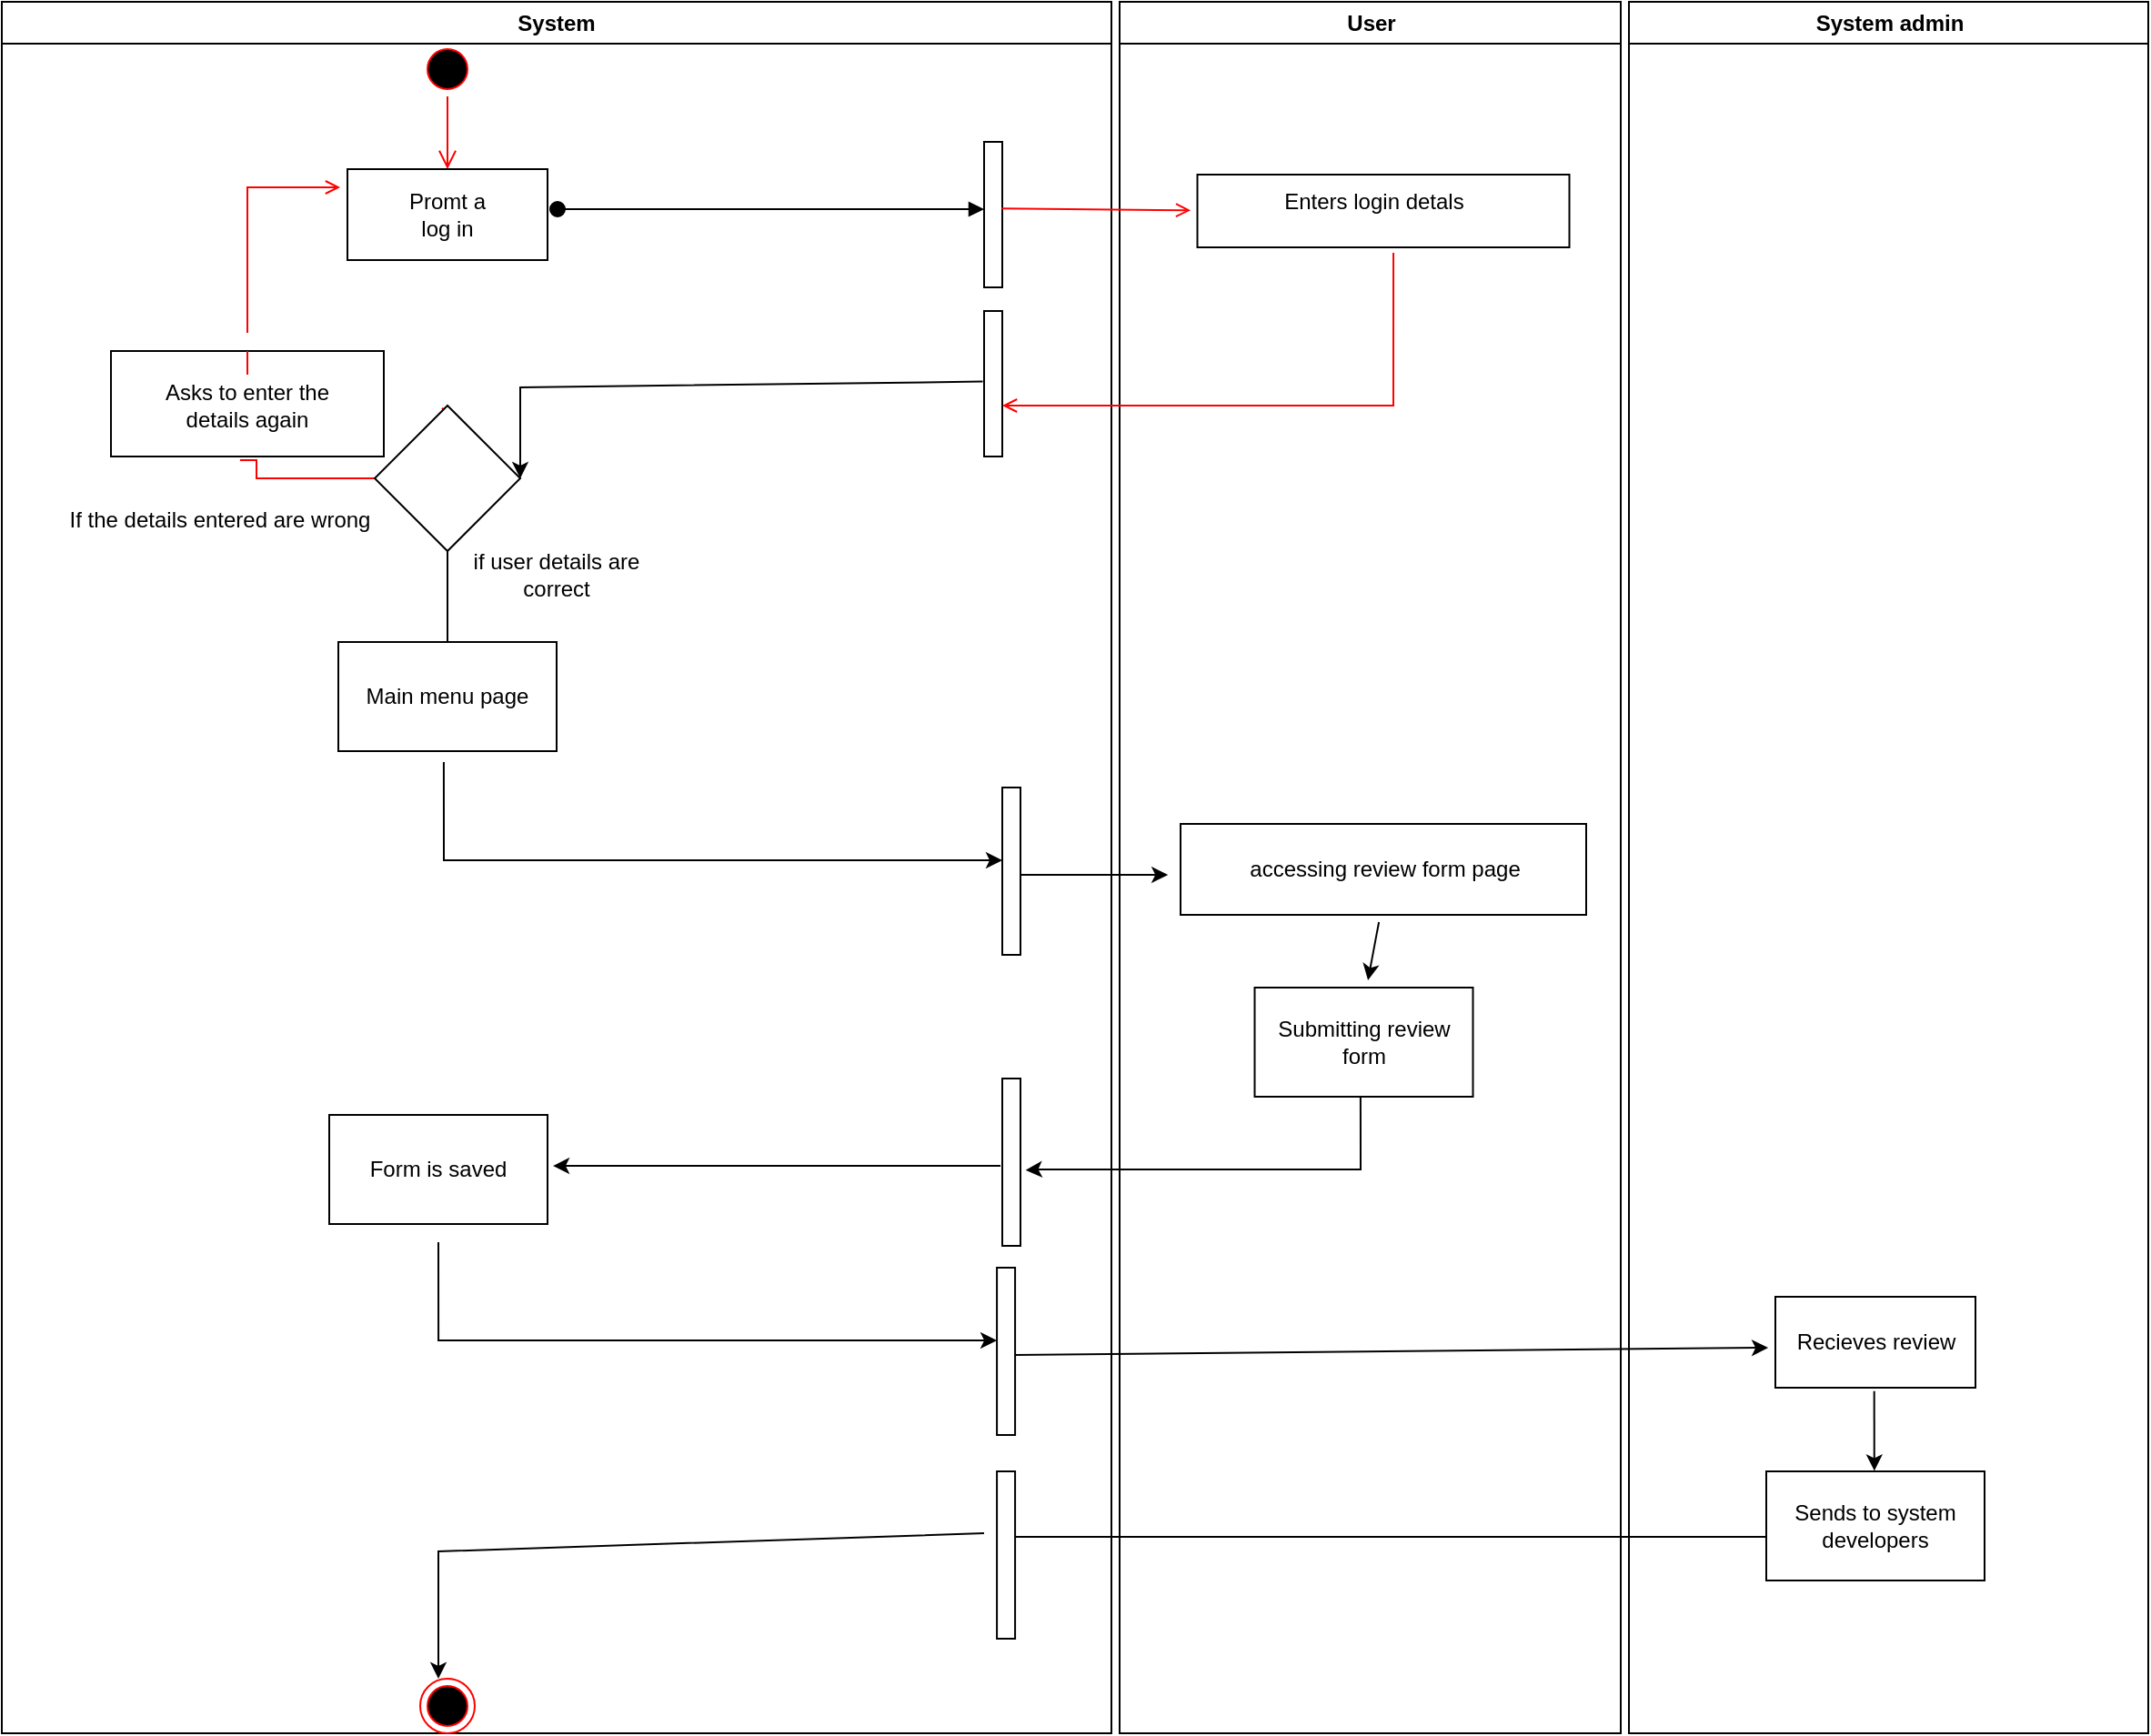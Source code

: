 <mxfile version="16.6.4" type="device"><diagram name="Page-1" id="e7e014a7-5840-1c2e-5031-d8a46d1fe8dd"><mxGraphModel dx="3467" dy="1011" grid="1" gridSize="10" guides="1" tooltips="1" connect="1" arrows="1" fold="1" page="1" pageScale="1" pageWidth="1169" pageHeight="826" background="none" math="0" shadow="0"><root><mxCell id="0"/><mxCell id="1" parent="0"/><mxCell id="2" value="System" style="swimlane;whiteSpace=wrap" parent="1" vertex="1"><mxGeometry x="-170" y="128" width="610" height="952" as="geometry"/></mxCell><mxCell id="5" value="" style="ellipse;shape=startState;fillColor=#000000;strokeColor=#ff0000;" parent="2" vertex="1"><mxGeometry x="230" y="22" width="30" height="30" as="geometry"/></mxCell><mxCell id="6" value="" style="edgeStyle=elbowEdgeStyle;elbow=horizontal;verticalAlign=bottom;endArrow=open;endSize=8;strokeColor=#FF0000;endFill=1;rounded=0" parent="2" source="5" target="7" edge="1"><mxGeometry x="230" y="22" as="geometry"><mxPoint x="245" y="92" as="targetPoint"/></mxGeometry></mxCell><mxCell id="7" value="" style="" parent="2" vertex="1"><mxGeometry x="190" y="92" width="110" height="50" as="geometry"/></mxCell><mxCell id="11" value="" style="endArrow=open;strokeColor=#FF0000;endFill=1;rounded=0" parent="2" edge="1"><mxGeometry relative="1" as="geometry"><mxPoint x="245" y="227" as="sourcePoint"/><mxPoint x="250" y="227" as="targetPoint"/></mxGeometry></mxCell><mxCell id="12" value="" style="edgeStyle=elbowEdgeStyle;elbow=horizontal;strokeColor=#FF0000;endArrow=open;endFill=1;rounded=0;startArrow=none;entryX=-0.036;entryY=0.52;entryDx=0;entryDy=0;entryPerimeter=0;" parent="2" edge="1"><mxGeometry width="100" height="100" relative="1" as="geometry"><mxPoint x="135" y="182" as="sourcePoint"/><mxPoint x="186.04" y="102" as="targetPoint"/><Array as="points"><mxPoint x="135" y="162"/></Array></mxGeometry></mxCell><mxCell id="u9J0a_3CoBqxd0LgdTPv-42" value="" style="html=1;points=[];perimeter=orthogonalPerimeter;" vertex="1" parent="2"><mxGeometry x="540" y="77" width="10" height="80" as="geometry"/></mxCell><mxCell id="u9J0a_3CoBqxd0LgdTPv-43" value="" style="html=1;verticalAlign=bottom;startArrow=oval;endArrow=block;startSize=8;rounded=0;" edge="1" target="u9J0a_3CoBqxd0LgdTPv-42" parent="2"><mxGeometry relative="1" as="geometry"><mxPoint x="305.5" y="114" as="sourcePoint"/></mxGeometry></mxCell><mxCell id="u9J0a_3CoBqxd0LgdTPv-45" value="" style="" vertex="1" parent="2"><mxGeometry x="60" y="192" width="150" height="58" as="geometry"/></mxCell><mxCell id="u9J0a_3CoBqxd0LgdTPv-48" value="" style="edgeStyle=elbowEdgeStyle;elbow=horizontal;strokeColor=#FF0000;endArrow=none;endFill=1;rounded=0;startArrow=none;" edge="1" parent="2" source="u9J0a_3CoBqxd0LgdTPv-47"><mxGeometry width="100" height="100" relative="1" as="geometry"><mxPoint x="265" y="444" as="sourcePoint"/><mxPoint x="135" y="205" as="targetPoint"/><Array as="points"/></mxGeometry></mxCell><mxCell id="u9J0a_3CoBqxd0LgdTPv-47" value="Asks to enter the details again" style="text;html=1;strokeColor=none;fillColor=none;align=center;verticalAlign=middle;whiteSpace=wrap;rounded=0;fontFamily=Helvetica;fontSize=12;fontColor=rgb(0, 0, 0);" vertex="1" parent="2"><mxGeometry x="70" y="192" width="130" height="60" as="geometry"/></mxCell><mxCell id="u9J0a_3CoBqxd0LgdTPv-49" value="" style="edgeStyle=elbowEdgeStyle;elbow=horizontal;strokeColor=#FF0000;endArrow=none;endFill=1;rounded=0;entryX=0.473;entryY=1.034;entryDx=0;entryDy=0;entryPerimeter=0;exitX=0;exitY=0.5;exitDx=0;exitDy=0;" edge="1" parent="2" source="u9J0a_3CoBqxd0LgdTPv-54" target="u9J0a_3CoBqxd0LgdTPv-45"><mxGeometry width="100" height="100" relative="1" as="geometry"><mxPoint x="180" y="376" as="sourcePoint"/><mxPoint x="155" y="333" as="targetPoint"/><Array as="points"><mxPoint x="140" y="292"/><mxPoint x="135" y="376"/></Array></mxGeometry></mxCell><mxCell id="u9J0a_3CoBqxd0LgdTPv-50" value="Promt a log in " style="text;html=1;strokeColor=none;fillColor=none;align=center;verticalAlign=middle;whiteSpace=wrap;rounded=0;fontFamily=Helvetica;fontSize=12;fontColor=rgb(0, 0, 0);" vertex="1" parent="2"><mxGeometry x="215" y="102" width="60" height="30" as="geometry"/></mxCell><mxCell id="u9J0a_3CoBqxd0LgdTPv-54" value="" style="rhombus;whiteSpace=wrap;html=1;fontFamily=Helvetica;fontSize=12;fontColor=rgb(0, 0, 0);strokeColor=rgb(0, 0, 0);fillColor=rgb(255, 255, 255);" vertex="1" parent="2"><mxGeometry x="205" y="222" width="80" height="80" as="geometry"/></mxCell><mxCell id="u9J0a_3CoBqxd0LgdTPv-55" value="" style="html=1;points=[];perimeter=orthogonalPerimeter;fontFamily=Helvetica;fontSize=12;fontColor=rgb(0, 0, 0);strokeColor=rgb(0, 0, 0);fillColor=rgb(255, 255, 255);" vertex="1" parent="2"><mxGeometry x="540" y="170" width="10" height="80" as="geometry"/></mxCell><mxCell id="38" value="" style="ellipse;shape=endState;fillColor=#000000;strokeColor=#ff0000" parent="2" vertex="1"><mxGeometry x="230" y="922" width="30" height="30" as="geometry"/></mxCell><mxCell id="u9J0a_3CoBqxd0LgdTPv-60" value="Main menu page " style="rounded=0;whiteSpace=wrap;html=1;fontFamily=Helvetica;fontSize=12;fontColor=rgb(0, 0, 0);strokeColor=rgb(0, 0, 0);fillColor=rgb(255, 255, 255);" vertex="1" parent="2"><mxGeometry x="185" y="352" width="120" height="60" as="geometry"/></mxCell><mxCell id="u9J0a_3CoBqxd0LgdTPv-64" value="" style="endArrow=classic;html=1;rounded=0;fontFamily=Helvetica;fontSize=12;fontColor=rgb(0, 0, 0);entryX=1;entryY=0.5;entryDx=0;entryDy=0;exitX=-0.073;exitY=0.485;exitDx=0;exitDy=0;exitPerimeter=0;" edge="1" parent="2" source="u9J0a_3CoBqxd0LgdTPv-55" target="u9J0a_3CoBqxd0LgdTPv-54"><mxGeometry width="50" height="50" relative="1" as="geometry"><mxPoint x="480" y="282" as="sourcePoint"/><mxPoint x="530" y="232" as="targetPoint"/><Array as="points"><mxPoint x="285" y="212"/></Array></mxGeometry></mxCell><mxCell id="u9J0a_3CoBqxd0LgdTPv-65" value="If the details entered are wrong " style="text;html=1;strokeColor=none;fillColor=none;align=center;verticalAlign=middle;whiteSpace=wrap;rounded=0;fontFamily=Helvetica;fontSize=12;fontColor=rgb(0, 0, 0);" vertex="1" parent="2"><mxGeometry x="35" y="270" width="170" height="30" as="geometry"/></mxCell><mxCell id="u9J0a_3CoBqxd0LgdTPv-66" value="if user details are correct" style="text;html=1;strokeColor=none;fillColor=none;align=center;verticalAlign=middle;whiteSpace=wrap;rounded=0;fontFamily=Helvetica;fontSize=12;fontColor=rgb(0, 0, 0);" vertex="1" parent="2"><mxGeometry x="250" y="300" width="110" height="30" as="geometry"/></mxCell><mxCell id="u9J0a_3CoBqxd0LgdTPv-75" value="Form is saved " style="rounded=0;whiteSpace=wrap;html=1;fontFamily=Helvetica;fontSize=12;fontColor=rgb(0, 0, 0);strokeColor=rgb(0, 0, 0);fillColor=rgb(255, 255, 255);" vertex="1" parent="2"><mxGeometry x="180" y="612" width="120" height="60" as="geometry"/></mxCell><mxCell id="u9J0a_3CoBqxd0LgdTPv-76" value="" style="html=1;points=[];perimeter=orthogonalPerimeter;fontFamily=Helvetica;fontSize=12;fontColor=rgb(0, 0, 0);strokeColor=rgb(0, 0, 0);fillColor=rgb(255, 255, 255);" vertex="1" parent="2"><mxGeometry x="550" y="432" width="10" height="92" as="geometry"/></mxCell><mxCell id="u9J0a_3CoBqxd0LgdTPv-79" value="" style="endArrow=classic;html=1;rounded=0;fontFamily=Helvetica;fontSize=12;fontColor=rgb(0, 0, 0);exitX=0.483;exitY=1.1;exitDx=0;exitDy=0;exitPerimeter=0;" edge="1" parent="2" source="u9J0a_3CoBqxd0LgdTPv-60" target="u9J0a_3CoBqxd0LgdTPv-76"><mxGeometry width="50" height="50" relative="1" as="geometry"><mxPoint x="240" y="462" as="sourcePoint"/><mxPoint x="530" y="462" as="targetPoint"/><Array as="points"><mxPoint x="243" y="472"/></Array></mxGeometry></mxCell><mxCell id="u9J0a_3CoBqxd0LgdTPv-86" value="" style="html=1;points=[];perimeter=orthogonalPerimeter;fontFamily=Helvetica;fontSize=12;fontColor=rgb(0, 0, 0);strokeColor=rgb(0, 0, 0);fillColor=rgb(255, 255, 255);" vertex="1" parent="2"><mxGeometry x="547.04" y="696" width="10" height="92" as="geometry"/></mxCell><mxCell id="u9J0a_3CoBqxd0LgdTPv-87" value="" style="endArrow=classic;html=1;rounded=0;fontFamily=Helvetica;fontSize=12;fontColor=rgb(0, 0, 0);exitX=0.483;exitY=1.1;exitDx=0;exitDy=0;exitPerimeter=0;" edge="1" parent="2" target="u9J0a_3CoBqxd0LgdTPv-86"><mxGeometry width="50" height="50" relative="1" as="geometry"><mxPoint x="240.0" y="682" as="sourcePoint"/><mxPoint x="697.04" y="598" as="targetPoint"/><Array as="points"><mxPoint x="240.04" y="736"/></Array></mxGeometry></mxCell><mxCell id="u9J0a_3CoBqxd0LgdTPv-88" value="" style="endArrow=classic;html=1;rounded=0;fontFamily=Helvetica;fontSize=12;fontColor=rgb(0, 0, 0);entryX=-0.036;entryY=0.56;entryDx=0;entryDy=0;entryPerimeter=0;" edge="1" parent="2" target="u9J0a_3CoBqxd0LgdTPv-58"><mxGeometry width="50" height="50" relative="1" as="geometry"><mxPoint x="557.04" y="744" as="sourcePoint"/><mxPoint x="638.127" y="744" as="targetPoint"/></mxGeometry></mxCell><mxCell id="3" value="User" style="swimlane;whiteSpace=wrap;startSize=23;" parent="1" vertex="1"><mxGeometry x="444.5" y="128" width="275.5" height="952" as="geometry"/></mxCell><mxCell id="u9J0a_3CoBqxd0LgdTPv-44" value="" style="" vertex="1" parent="3"><mxGeometry x="42.75" y="95" width="204.5" height="40" as="geometry"/></mxCell><mxCell id="u9J0a_3CoBqxd0LgdTPv-51" value="Enters login detals " style="text;html=1;strokeColor=none;fillColor=none;align=center;verticalAlign=middle;whiteSpace=wrap;rounded=0;fontFamily=Helvetica;fontSize=12;fontColor=rgb(0, 0, 0);" vertex="1" parent="3"><mxGeometry x="62.5" y="95" width="154.5" height="30" as="geometry"/></mxCell><mxCell id="u9J0a_3CoBqxd0LgdTPv-70" value="accessing review form page" style="html=1;fontFamily=Helvetica;fontSize=12;fontColor=rgb(0, 0, 0);strokeColor=rgb(0, 0, 0);fillColor=rgb(255, 255, 255);" vertex="1" parent="3"><mxGeometry x="33.5" y="452" width="223" height="50" as="geometry"/></mxCell><mxCell id="u9J0a_3CoBqxd0LgdTPv-74" value="Submitting review form" style="rounded=0;whiteSpace=wrap;html=1;fontFamily=Helvetica;fontSize=12;fontColor=rgb(0, 0, 0);strokeColor=rgb(0, 0, 0);fillColor=rgb(255, 255, 255);" vertex="1" parent="3"><mxGeometry x="74.25" y="542" width="120" height="60" as="geometry"/></mxCell><mxCell id="u9J0a_3CoBqxd0LgdTPv-81" value="" style="endArrow=classic;html=1;rounded=0;fontFamily=Helvetica;fontSize=12;fontColor=rgb(0, 0, 0);exitX=0.489;exitY=1.08;exitDx=0;exitDy=0;exitPerimeter=0;entryX=0.519;entryY=-0.067;entryDx=0;entryDy=0;entryPerimeter=0;" edge="1" parent="3" source="u9J0a_3CoBqxd0LgdTPv-70" target="u9J0a_3CoBqxd0LgdTPv-74"><mxGeometry width="50" height="50" relative="1" as="geometry"><mxPoint x="-154.5" y="482" as="sourcePoint"/><mxPoint x="115.5" y="512" as="targetPoint"/></mxGeometry></mxCell><mxCell id="4" value="System admin" style="swimlane;whiteSpace=wrap" parent="1" vertex="1"><mxGeometry x="724.5" y="128" width="285.5" height="952" as="geometry"/></mxCell><mxCell id="u9J0a_3CoBqxd0LgdTPv-58" value="Recieves review " style="html=1;fontFamily=Helvetica;fontSize=12;fontColor=rgb(0, 0, 0);strokeColor=rgb(0, 0, 0);fillColor=rgb(255, 255, 255);" vertex="1" parent="4"><mxGeometry x="80.5" y="712" width="110" height="50" as="geometry"/></mxCell><mxCell id="u9J0a_3CoBqxd0LgdTPv-61" value="Sends to system developers " style="rounded=0;whiteSpace=wrap;html=1;fontFamily=Helvetica;fontSize=12;fontColor=rgb(0, 0, 0);strokeColor=rgb(0, 0, 0);fillColor=rgb(255, 255, 255);" vertex="1" parent="4"><mxGeometry x="75.5" y="808" width="120" height="60" as="geometry"/></mxCell><mxCell id="u9J0a_3CoBqxd0LgdTPv-89" value="" style="endArrow=classic;html=1;rounded=0;fontFamily=Helvetica;fontSize=12;fontColor=rgb(0, 0, 0);exitX=0.494;exitY=1.038;exitDx=0;exitDy=0;exitPerimeter=0;entryX=0.495;entryY=-0.005;entryDx=0;entryDy=0;entryPerimeter=0;" edge="1" parent="4" source="u9J0a_3CoBqxd0LgdTPv-58" target="u9J0a_3CoBqxd0LgdTPv-61"><mxGeometry width="50" height="50" relative="1" as="geometry"><mxPoint x="-127.453" y="516" as="sourcePoint"/><mxPoint x="-133.47" y="547.98" as="targetPoint"/></mxGeometry></mxCell><mxCell id="20" value="" style="endArrow=open;strokeColor=#FF0000;endFill=1;rounded=0;exitX=0.967;exitY=0.458;exitDx=0;exitDy=0;exitPerimeter=0;entryX=-0.018;entryY=0.492;entryDx=0;entryDy=0;entryPerimeter=0;" parent="1" source="u9J0a_3CoBqxd0LgdTPv-42" target="u9J0a_3CoBqxd0LgdTPv-44" edge="1"><mxGeometry relative="1" as="geometry"><mxPoint x="520" y="290" as="targetPoint"/></mxGeometry></mxCell><mxCell id="u9J0a_3CoBqxd0LgdTPv-56" value="" style="endArrow=open;strokeColor=#FF0000;endFill=1;rounded=0;exitX=0.527;exitY=1.075;exitDx=0;exitDy=0;exitPerimeter=0;" edge="1" parent="1" source="u9J0a_3CoBqxd0LgdTPv-44" target="u9J0a_3CoBqxd0LgdTPv-55"><mxGeometry relative="1" as="geometry"><mxPoint x="85" y="255" as="sourcePoint"/><mxPoint x="85" y="365" as="targetPoint"/><Array as="points"><mxPoint x="595" y="350"/></Array></mxGeometry></mxCell><mxCell id="u9J0a_3CoBqxd0LgdTPv-59" value="" style="endArrow=none;html=1;rounded=0;fontFamily=Helvetica;fontSize=12;fontColor=rgb(0, 0, 0);entryX=0.5;entryY=1;entryDx=0;entryDy=0;" edge="1" parent="1" target="u9J0a_3CoBqxd0LgdTPv-54"><mxGeometry width="50" height="50" relative="1" as="geometry"><mxPoint x="75" y="480" as="sourcePoint"/><mxPoint x="910" y="250" as="targetPoint"/></mxGeometry></mxCell><mxCell id="u9J0a_3CoBqxd0LgdTPv-73" value="" style="endArrow=classic;html=1;rounded=0;fontFamily=Helvetica;fontSize=12;fontColor=rgb(0, 0, 0);startArrow=none;" edge="1" parent="1"><mxGeometry width="50" height="50" relative="1" as="geometry"><mxPoint x="370" y="970" as="sourcePoint"/><mxPoint x="70" y="1050" as="targetPoint"/><Array as="points"><mxPoint x="70" y="980"/></Array></mxGeometry></mxCell><mxCell id="u9J0a_3CoBqxd0LgdTPv-80" value="" style="endArrow=classic;html=1;rounded=0;fontFamily=Helvetica;fontSize=12;fontColor=rgb(0, 0, 0);entryX=-0.031;entryY=0.56;entryDx=0;entryDy=0;entryPerimeter=0;" edge="1" parent="1" target="u9J0a_3CoBqxd0LgdTPv-70"><mxGeometry width="50" height="50" relative="1" as="geometry"><mxPoint x="390" y="608" as="sourcePoint"/><mxPoint x="340" y="560" as="targetPoint"/></mxGeometry></mxCell><mxCell id="u9J0a_3CoBqxd0LgdTPv-82" value="" style="endArrow=classic;html=1;rounded=0;fontFamily=Helvetica;fontSize=12;fontColor=rgb(0, 0, 0);exitX=-0.1;exitY=0.522;exitDx=0;exitDy=0;exitPerimeter=0;entryX=1.025;entryY=0.467;entryDx=0;entryDy=0;entryPerimeter=0;startArrow=none;" edge="1" parent="1" source="u9J0a_3CoBqxd0LgdTPv-83" target="u9J0a_3CoBqxd0LgdTPv-75"><mxGeometry width="50" height="50" relative="1" as="geometry"><mxPoint x="290" y="610" as="sourcePoint"/><mxPoint x="590" y="780" as="targetPoint"/><Array as="points"/></mxGeometry></mxCell><mxCell id="u9J0a_3CoBqxd0LgdTPv-83" value="" style="html=1;points=[];perimeter=orthogonalPerimeter;fontFamily=Helvetica;fontSize=12;fontColor=rgb(0, 0, 0);strokeColor=rgb(0, 0, 0);fillColor=rgb(255, 255, 255);" vertex="1" parent="1"><mxGeometry x="380" y="720" width="10" height="92" as="geometry"/></mxCell><mxCell id="u9J0a_3CoBqxd0LgdTPv-84" value="" style="endArrow=none;html=1;rounded=0;fontFamily=Helvetica;fontSize=12;fontColor=rgb(0, 0, 0);exitX=0.485;exitY=1;exitDx=0;exitDy=0;exitPerimeter=0;" edge="1" parent="1" source="u9J0a_3CoBqxd0LgdTPv-74"><mxGeometry width="50" height="50" relative="1" as="geometry"><mxPoint x="576.95" y="730" as="sourcePoint"/><mxPoint x="400" y="770" as="targetPoint"/><Array as="points"><mxPoint x="577" y="770"/></Array></mxGeometry></mxCell><mxCell id="u9J0a_3CoBqxd0LgdTPv-85" value="" style="endArrow=classic;html=1;rounded=0;fontFamily=Helvetica;fontSize=12;fontColor=rgb(0, 0, 0);entryX=1.282;entryY=0.547;entryDx=0;entryDy=0;entryPerimeter=0;" edge="1" parent="1" target="u9J0a_3CoBqxd0LgdTPv-83"><mxGeometry width="50" height="50" relative="1" as="geometry"><mxPoint x="400" y="770" as="sourcePoint"/><mxPoint x="591.03" y="675.98" as="targetPoint"/></mxGeometry></mxCell><mxCell id="u9J0a_3CoBqxd0LgdTPv-90" value="" style="html=1;points=[];perimeter=orthogonalPerimeter;fontFamily=Helvetica;fontSize=12;fontColor=rgb(0, 0, 0);strokeColor=rgb(0, 0, 0);fillColor=rgb(255, 255, 255);" vertex="1" parent="1"><mxGeometry x="377.04" y="936" width="10" height="92" as="geometry"/></mxCell><mxCell id="u9J0a_3CoBqxd0LgdTPv-91" value="" style="endArrow=none;html=1;rounded=0;fontFamily=Helvetica;fontSize=12;fontColor=rgb(0, 0, 0);exitX=-0.002;exitY=0.6;exitDx=0;exitDy=0;exitPerimeter=0;" edge="1" parent="1" source="u9J0a_3CoBqxd0LgdTPv-61" target="u9J0a_3CoBqxd0LgdTPv-90"><mxGeometry width="50" height="50" relative="1" as="geometry"><mxPoint x="799.76" y="972.0" as="sourcePoint"/><mxPoint x="70" y="1050.0" as="targetPoint"/><Array as="points"/></mxGeometry></mxCell></root></mxGraphModel></diagram></mxfile>